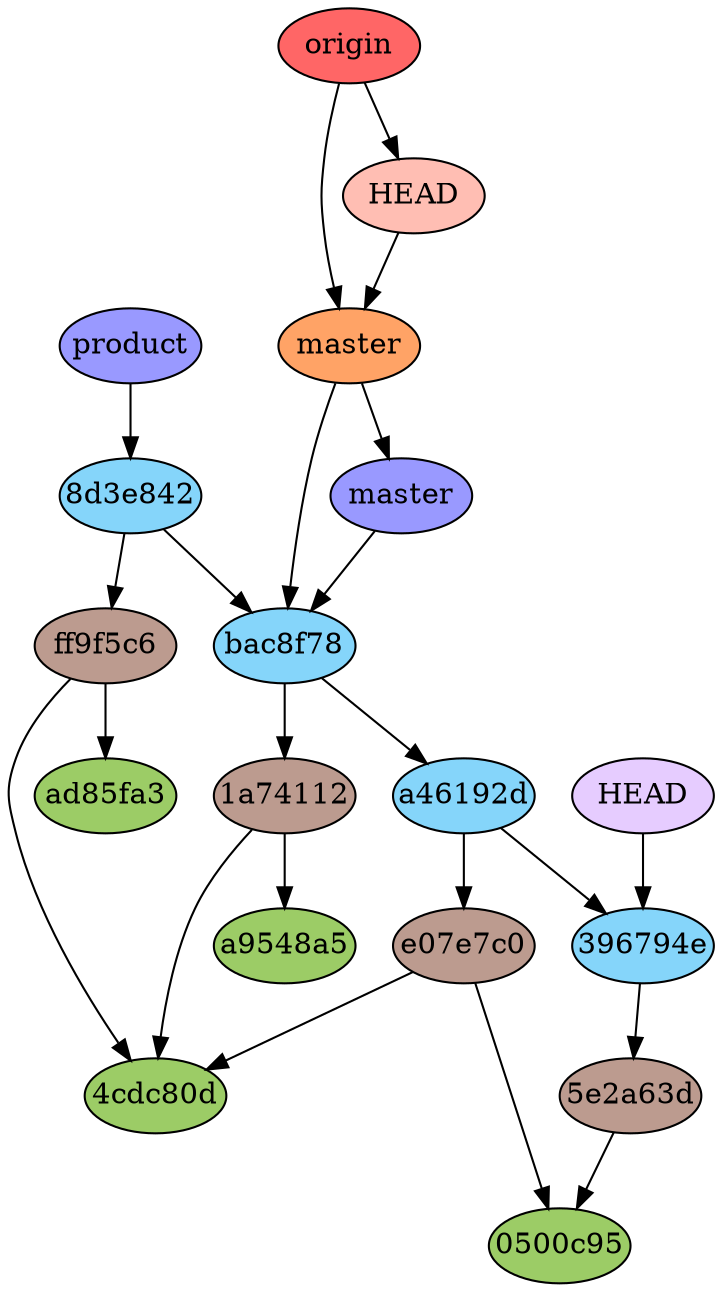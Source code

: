 digraph auto {
	graph [bgcolor=transparent]
	node [fixedsize=true style=filled width=0.95]
	"0500c950fe3e613cc80afd29a1e85a3614adc4c1" [label="0500c95" fillcolor="#9ccc66"]
	"4cdc80df88441da98db254202ea63f4a39151c82" [label="4cdc80d" fillcolor="#9ccc66"]
	a9548a509f1ce537834d951c46578a34dc1ef558 [label=a9548a5 fillcolor="#9ccc66"]
	ad85fa35cff6be8d8cef11be62f784de7a467545 [label=ad85fa3 fillcolor="#9ccc66"]
	"1a74112425d1d4a263d160e39bd568023386b7ef" [label="1a74112" fillcolor="#bc9b8f"]
	"1a74112425d1d4a263d160e39bd568023386b7ef" -> "4cdc80df88441da98db254202ea63f4a39151c82"
	"1a74112425d1d4a263d160e39bd568023386b7ef" -> a9548a509f1ce537834d951c46578a34dc1ef558
	"5e2a63d50da7537848875bfd4c26551eb4e3db16" [label="5e2a63d" fillcolor="#bc9b8f"]
	"5e2a63d50da7537848875bfd4c26551eb4e3db16" -> "0500c950fe3e613cc80afd29a1e85a3614adc4c1"
	e07e7c0415b86918e08b4668c5017157c2b7c81b [label=e07e7c0 fillcolor="#bc9b8f"]
	e07e7c0415b86918e08b4668c5017157c2b7c81b -> "0500c950fe3e613cc80afd29a1e85a3614adc4c1"
	e07e7c0415b86918e08b4668c5017157c2b7c81b -> "4cdc80df88441da98db254202ea63f4a39151c82"
	ff9f5c6297249b5a43320bb20a0c613d304cc205 [label=ff9f5c6 fillcolor="#bc9b8f"]
	ff9f5c6297249b5a43320bb20a0c613d304cc205 -> "4cdc80df88441da98db254202ea63f4a39151c82"
	ff9f5c6297249b5a43320bb20a0c613d304cc205 -> ad85fa35cff6be8d8cef11be62f784de7a467545
	"396794e5199f9c21bbcf28f2f3359196f8f4d9e2" [label="396794e" fillcolor="#85d5fa"]
	"396794e5199f9c21bbcf28f2f3359196f8f4d9e2" -> "5e2a63d50da7537848875bfd4c26551eb4e3db16"
	"8d3e842f7a1918525269c8e9f4b82b744cb04077" [label="8d3e842" fillcolor="#85d5fa"]
	"8d3e842f7a1918525269c8e9f4b82b744cb04077" -> ff9f5c6297249b5a43320bb20a0c613d304cc205
	"8d3e842f7a1918525269c8e9f4b82b744cb04077" -> bac8f7868dd1d0587b9d8fc220d07c83f2c98db6
	a46192d0dce47a4cbb650cce190c6d373d2eb72b [label=a46192d fillcolor="#85d5fa"]
	a46192d0dce47a4cbb650cce190c6d373d2eb72b -> e07e7c0415b86918e08b4668c5017157c2b7c81b
	a46192d0dce47a4cbb650cce190c6d373d2eb72b -> "396794e5199f9c21bbcf28f2f3359196f8f4d9e2"
	bac8f7868dd1d0587b9d8fc220d07c83f2c98db6 [label=bac8f78 fillcolor="#85d5fa"]
	bac8f7868dd1d0587b9d8fc220d07c83f2c98db6 -> "1a74112425d1d4a263d160e39bd568023386b7ef"
	bac8f7868dd1d0587b9d8fc220d07c83f2c98db6 -> a46192d0dce47a4cbb650cce190c6d373d2eb72b
	master [label=master fillcolor="#9999ff"]
	master -> bac8f7868dd1d0587b9d8fc220d07c83f2c98db6
	product [label=product fillcolor="#9999ff"]
	product -> "8d3e842f7a1918525269c8e9f4b82b744cb04077"
	HEAD [label=HEAD fillcolor="#e6ccff"]
	HEAD -> "396794e5199f9c21bbcf28f2f3359196f8f4d9e2"
	"origin/master" [label=master fillcolor="#ffa366"]
	"origin/master" -> bac8f7868dd1d0587b9d8fc220d07c83f2c98db6
	"origin/HEAD" [label=HEAD fillcolor="#ffbeb3"]
	"origin/HEAD" -> "origin/master"
	origin [label=origin fillcolor="#ff6666"]
	origin -> "origin/master"
	origin -> "origin/HEAD"
	"origin/master" -> master
}
